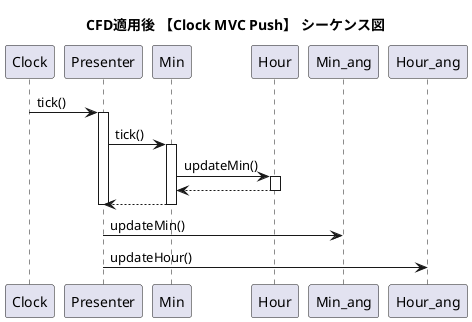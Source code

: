 @startuml
title "CFD適用後 【Clock MVC Push】 シーケンス図"

Clock -> Presenter : tick()
activate Presenter

Presenter -> Min : tick()

activate Min
Min -> Hour : updateMin()
activate Hour
Hour --> Min
deactivate Hour

Min --> Presenter
deactivate Min

deactivate Presenter

Presenter -> Min_ang  : updateMin()
Presenter -> Hour_ang : updateHour()

@enduml